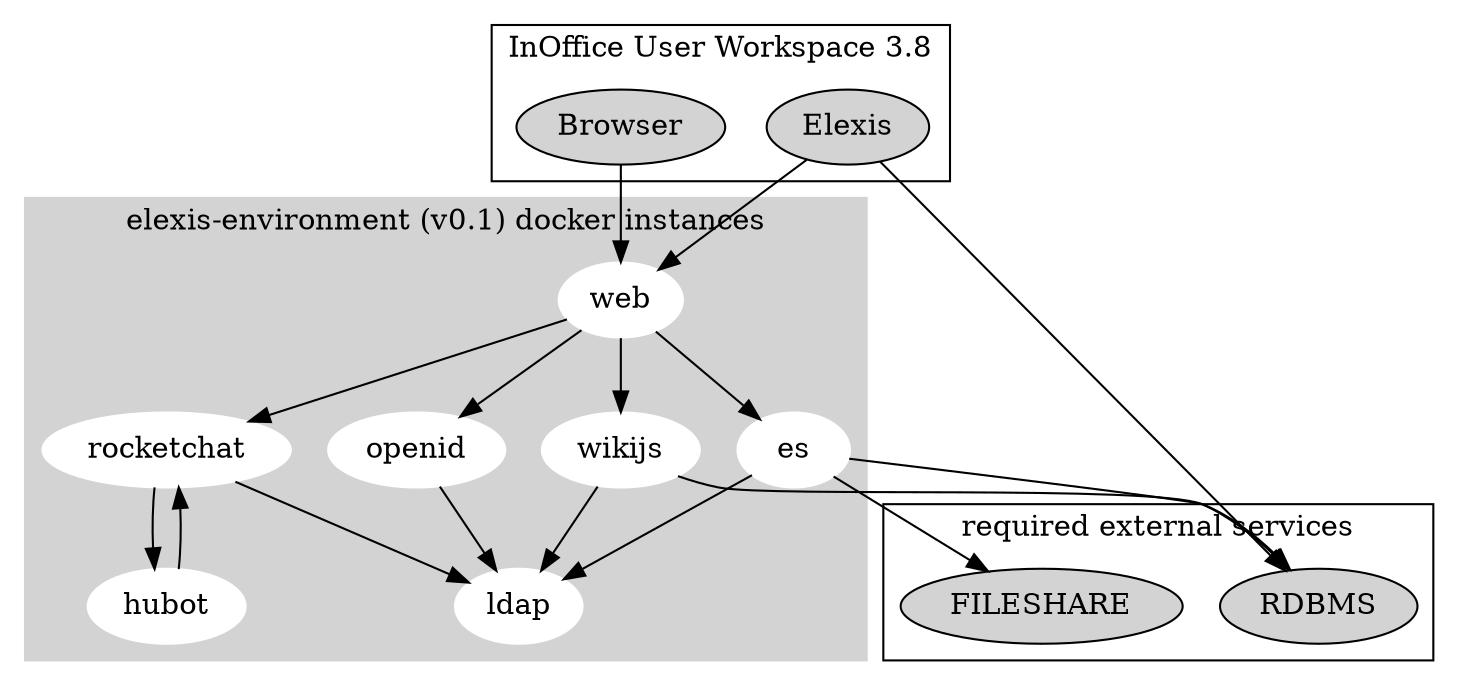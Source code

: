digraph elexisenvironment {

    subgraph cluster_0 {
        node [style=filled,color=white];
        style=filled;
        color=lightgrey;
        es -> ldap;
        rocketchat -> hubot;
        hubot -> rocketchat;
        rocketchat -> ldap;
        wikijs -> ldap;
        web -> rocketchat;
        web -> wikijs;
        web -> es;
        web -> openid;
        openid -> ldap;
        // hubot -> es;
        label="elexis-environment (v0.1) docker instances"
    }

    subgraph cluster_1 {
        node [style=filled];
        label="required external services"
        RDBMS;
        FILESHARE;
    }

    subgraph cluster_2 {
        node [style=filled];
        label="InOffice User Workspace 3.8"
        Elexis;
        Browser;
    }

    Elexis -> web;
    Browser -> web;
    Elexis -> RDBMS;
    wikijs -> RDBMS;

    es -> RDBMS;
    es -> FILESHARE;
}